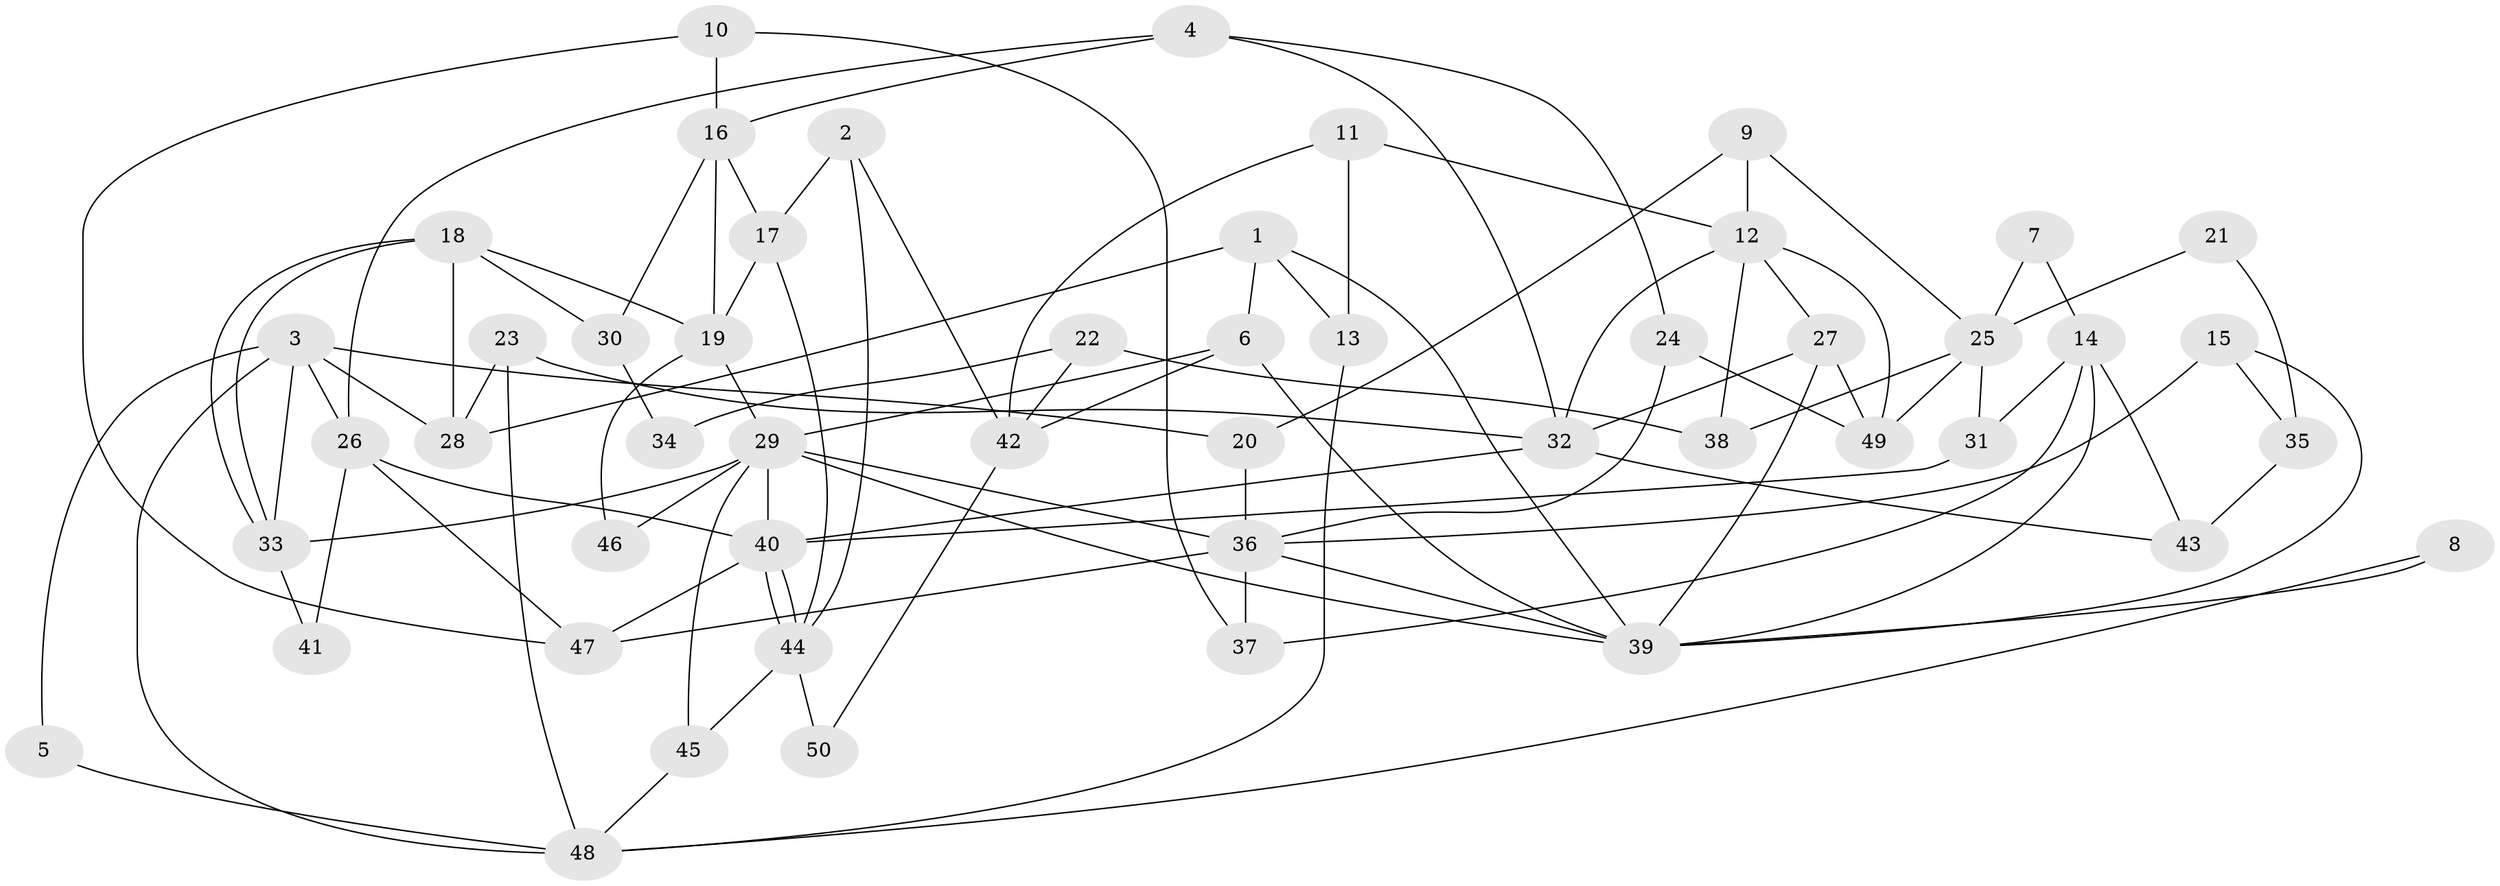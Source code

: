 // Generated by graph-tools (version 1.1) at 2025/15/03/09/25 04:15:02]
// undirected, 50 vertices, 100 edges
graph export_dot {
graph [start="1"]
  node [color=gray90,style=filled];
  1;
  2;
  3;
  4;
  5;
  6;
  7;
  8;
  9;
  10;
  11;
  12;
  13;
  14;
  15;
  16;
  17;
  18;
  19;
  20;
  21;
  22;
  23;
  24;
  25;
  26;
  27;
  28;
  29;
  30;
  31;
  32;
  33;
  34;
  35;
  36;
  37;
  38;
  39;
  40;
  41;
  42;
  43;
  44;
  45;
  46;
  47;
  48;
  49;
  50;
  1 -- 39;
  1 -- 6;
  1 -- 13;
  1 -- 28;
  2 -- 17;
  2 -- 44;
  2 -- 42;
  3 -- 48;
  3 -- 33;
  3 -- 5;
  3 -- 20;
  3 -- 26;
  3 -- 28;
  4 -- 26;
  4 -- 32;
  4 -- 16;
  4 -- 24;
  5 -- 48;
  6 -- 39;
  6 -- 29;
  6 -- 42;
  7 -- 25;
  7 -- 14;
  8 -- 48;
  8 -- 39;
  9 -- 25;
  9 -- 12;
  9 -- 20;
  10 -- 16;
  10 -- 47;
  10 -- 37;
  11 -- 42;
  11 -- 12;
  11 -- 13;
  12 -- 49;
  12 -- 27;
  12 -- 32;
  12 -- 38;
  13 -- 48;
  14 -- 39;
  14 -- 37;
  14 -- 31;
  14 -- 43;
  15 -- 36;
  15 -- 39;
  15 -- 35;
  16 -- 19;
  16 -- 17;
  16 -- 30;
  17 -- 44;
  17 -- 19;
  18 -- 33;
  18 -- 33;
  18 -- 28;
  18 -- 19;
  18 -- 30;
  19 -- 29;
  19 -- 46;
  20 -- 36;
  21 -- 25;
  21 -- 35;
  22 -- 42;
  22 -- 38;
  22 -- 34;
  23 -- 32;
  23 -- 28;
  23 -- 48;
  24 -- 36;
  24 -- 49;
  25 -- 49;
  25 -- 31;
  25 -- 38;
  26 -- 47;
  26 -- 40;
  26 -- 41;
  27 -- 39;
  27 -- 32;
  27 -- 49;
  29 -- 40;
  29 -- 33;
  29 -- 36;
  29 -- 39;
  29 -- 45;
  29 -- 46;
  30 -- 34;
  31 -- 40;
  32 -- 40;
  32 -- 43;
  33 -- 41;
  35 -- 43;
  36 -- 37;
  36 -- 39;
  36 -- 47;
  40 -- 44;
  40 -- 44;
  40 -- 47;
  42 -- 50;
  44 -- 45;
  44 -- 50;
  45 -- 48;
}
